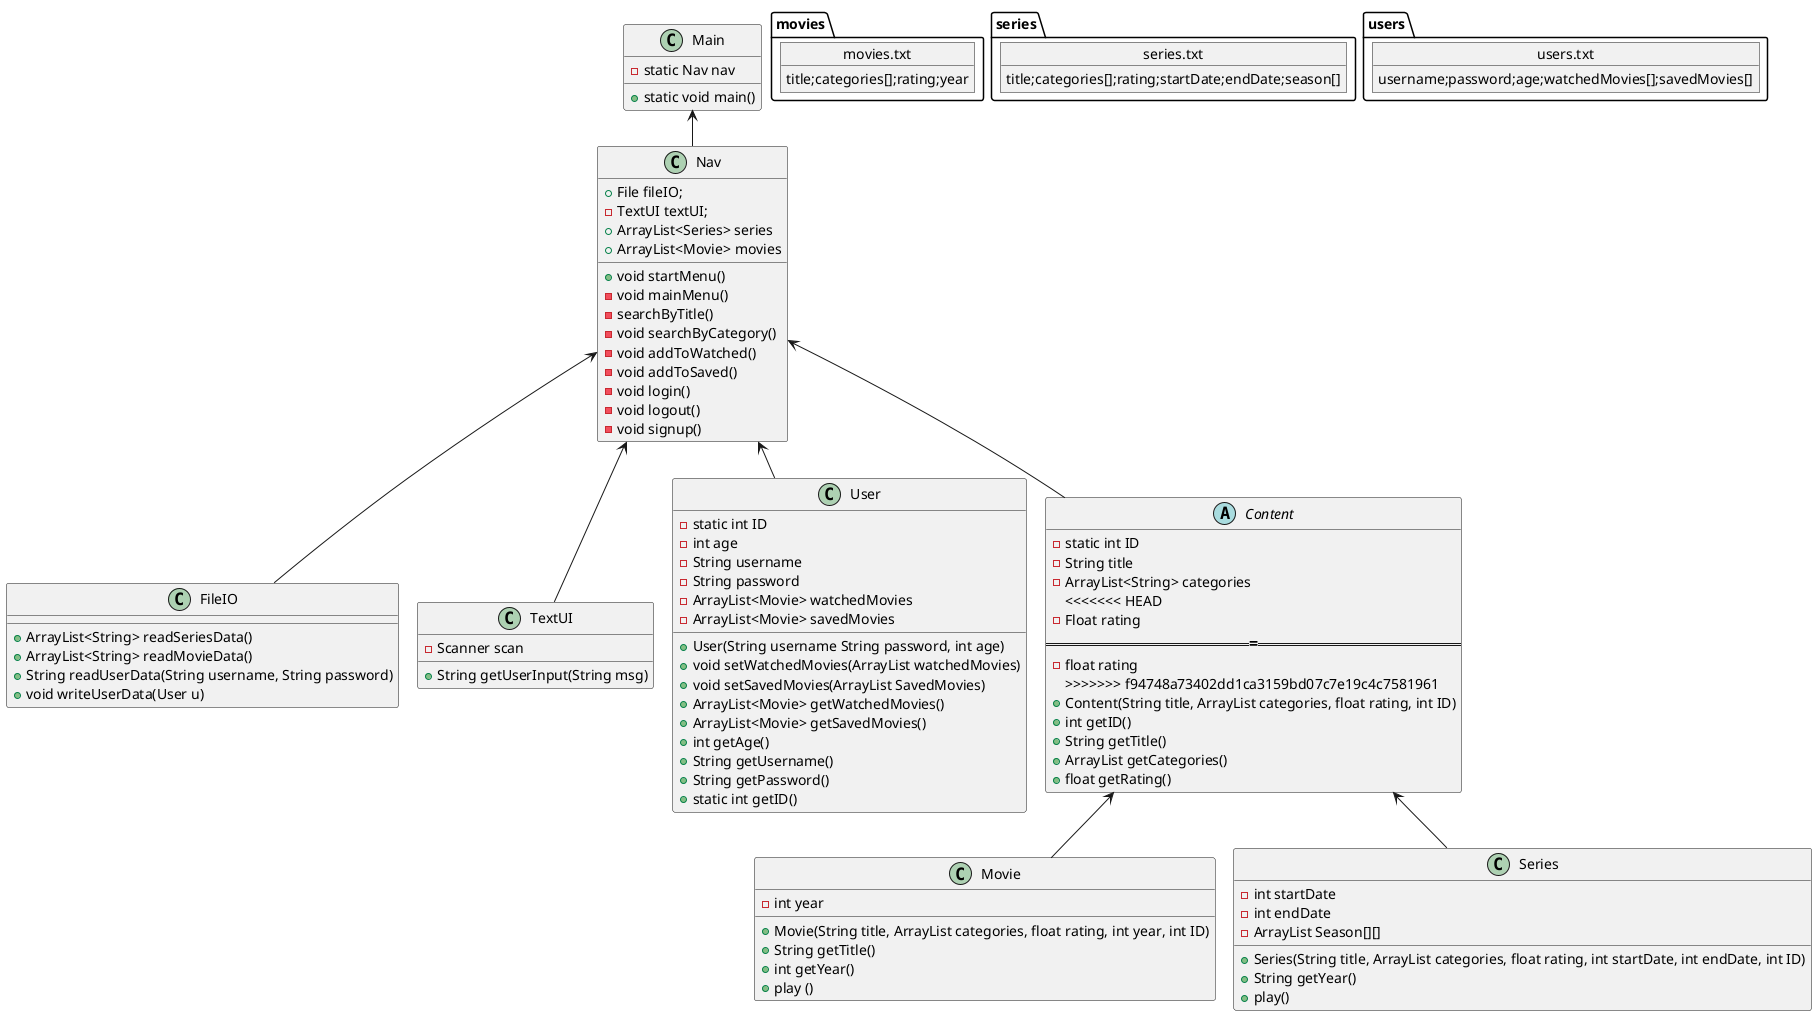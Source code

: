 @startuml
!pragma layout smetana
'https://plantuml.com/class-diagram

class Main{
- static Nav nav
+ static void main()
}


class Nav {
+ File fileIO;
- TextUI textUI;
+ ArrayList<Series> series
+ ArrayList<Movie> movies
+ void startMenu()
- void mainMenu()
-  searchByTitle()
- void searchByCategory()
- void addToWatched()
- void addToSaved()
- void login()
- void logout()
- void signup()
}

class FileIO {
+ ArrayList<String> readSeriesData()
+ ArrayList<String> readMovieData()
+ String readUserData(String username, String password)
+ void writeUserData(User u)
}

class TextUI {
- Scanner scan
+ String getUserInput(String msg)

}
class User {
- static int ID
- int age
- String username
- String password
- ArrayList<Movie> watchedMovies
- ArrayList<Movie> savedMovies
+ User(String username String password, int age)
+ void setWatchedMovies(ArrayList watchedMovies)
+ void setSavedMovies(ArrayList SavedMovies)
+ ArrayList<Movie> getWatchedMovies()
+ ArrayList<Movie> getSavedMovies()
+ int getAge()
+ String getUsername()
+ String getPassword()
+ static int getID()
}

class Movie {
- int year
+ Movie(String title, ArrayList categories, float rating, int year, int ID)
+ String getTitle()
+ int getYear()
+ play ()
}

class Series {
- int startDate
- int endDate
- ArrayList Season[][]
+ Series(String title, ArrayList categories, float rating, int startDate, int endDate, int ID)
+ String getYear()
+ play()
}

abstract Content {
- static int ID
- String title
- ArrayList<String> categories
<<<<<<< HEAD
- Float rating
=======
- float rating
>>>>>>> f94748a73402dd1ca3159bd07c7e19c4c7581961
+ Content(String title, ArrayList categories, float rating, int ID)
+ int getID()
+ String getTitle()
+ ArrayList getCategories()
+ float getRating()
}

Main <-- Nav
Nav <-- User
Nav <-- Content
Nav <-- TextUI
Nav <-- FileIO
Content <-- Movie
Content <-- Series

object movies.txt {
title;categories[];rating;year
}

object series.txt {
title;categories[];rating;startDate;endDate;season[]
}
object users.txt {
username;password;age;watchedMovies[];savedMovies[]
}

@enduml